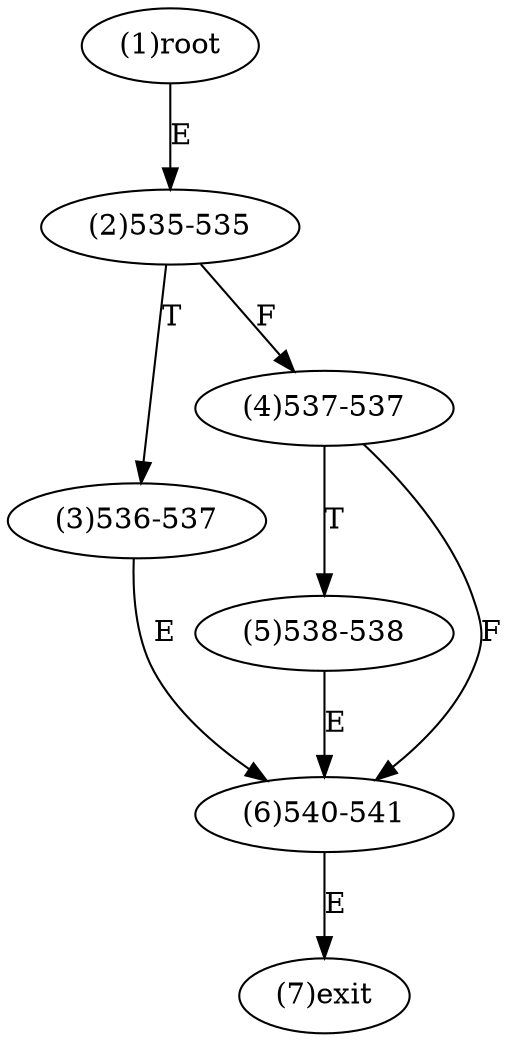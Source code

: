 digraph "" { 
1[ label="(1)root"];
2[ label="(2)535-535"];
3[ label="(3)536-537"];
4[ label="(4)537-537"];
5[ label="(5)538-538"];
6[ label="(6)540-541"];
7[ label="(7)exit"];
1->2[ label="E"];
2->4[ label="F"];
2->3[ label="T"];
3->6[ label="E"];
4->6[ label="F"];
4->5[ label="T"];
5->6[ label="E"];
6->7[ label="E"];
}